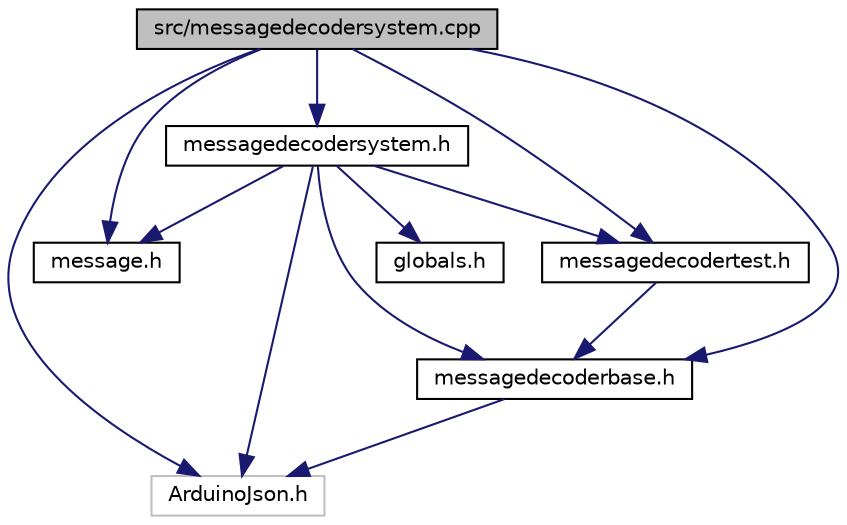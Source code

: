 digraph "src/messagedecodersystem.cpp"
{
 // LATEX_PDF_SIZE
  edge [fontname="Helvetica",fontsize="10",labelfontname="Helvetica",labelfontsize="10"];
  node [fontname="Helvetica",fontsize="10",shape=record];
  Node1 [label="src/messagedecodersystem.cpp",height=0.2,width=0.4,color="black", fillcolor="grey75", style="filled", fontcolor="black",tooltip="Message decoder implementation."];
  Node1 -> Node2 [color="midnightblue",fontsize="10",style="solid",fontname="Helvetica"];
  Node2 [label="ArduinoJson.h",height=0.2,width=0.4,color="grey75", fillcolor="white", style="filled",tooltip=" "];
  Node1 -> Node3 [color="midnightblue",fontsize="10",style="solid",fontname="Helvetica"];
  Node3 [label="message.h",height=0.2,width=0.4,color="black", fillcolor="white", style="filled",URL="$src_2message_8h_source.html",tooltip=" "];
  Node1 -> Node4 [color="midnightblue",fontsize="10",style="solid",fontname="Helvetica"];
  Node4 [label="messagedecoderbase.h",height=0.2,width=0.4,color="black", fillcolor="white", style="filled",URL="$messagedecoderbase_8h.html",tooltip="This file contains information regaurding the base class message parser."];
  Node4 -> Node2 [color="midnightblue",fontsize="10",style="solid",fontname="Helvetica"];
  Node1 -> Node5 [color="midnightblue",fontsize="10",style="solid",fontname="Helvetica"];
  Node5 [label="messagedecodersystem.h",height=0.2,width=0.4,color="black", fillcolor="white", style="filled",URL="$messagedecodersystem_8h.html",tooltip="This file outlines the functions that are available for message decoding."];
  Node5 -> Node2 [color="midnightblue",fontsize="10",style="solid",fontname="Helvetica"];
  Node5 -> Node6 [color="midnightblue",fontsize="10",style="solid",fontname="Helvetica"];
  Node6 [label="globals.h",height=0.2,width=0.4,color="black", fillcolor="white", style="filled",URL="$src_2globals_8h_source.html",tooltip=" "];
  Node5 -> Node3 [color="midnightblue",fontsize="10",style="solid",fontname="Helvetica"];
  Node5 -> Node4 [color="midnightblue",fontsize="10",style="solid",fontname="Helvetica"];
  Node5 -> Node7 [color="midnightblue",fontsize="10",style="solid",fontname="Helvetica"];
  Node7 [label="messagedecodertest.h",height=0.2,width=0.4,color="black", fillcolor="white", style="filled",URL="$messagedecodertest_8h_source.html",tooltip=" "];
  Node7 -> Node4 [color="midnightblue",fontsize="10",style="solid",fontname="Helvetica"];
  Node1 -> Node7 [color="midnightblue",fontsize="10",style="solid",fontname="Helvetica"];
}
